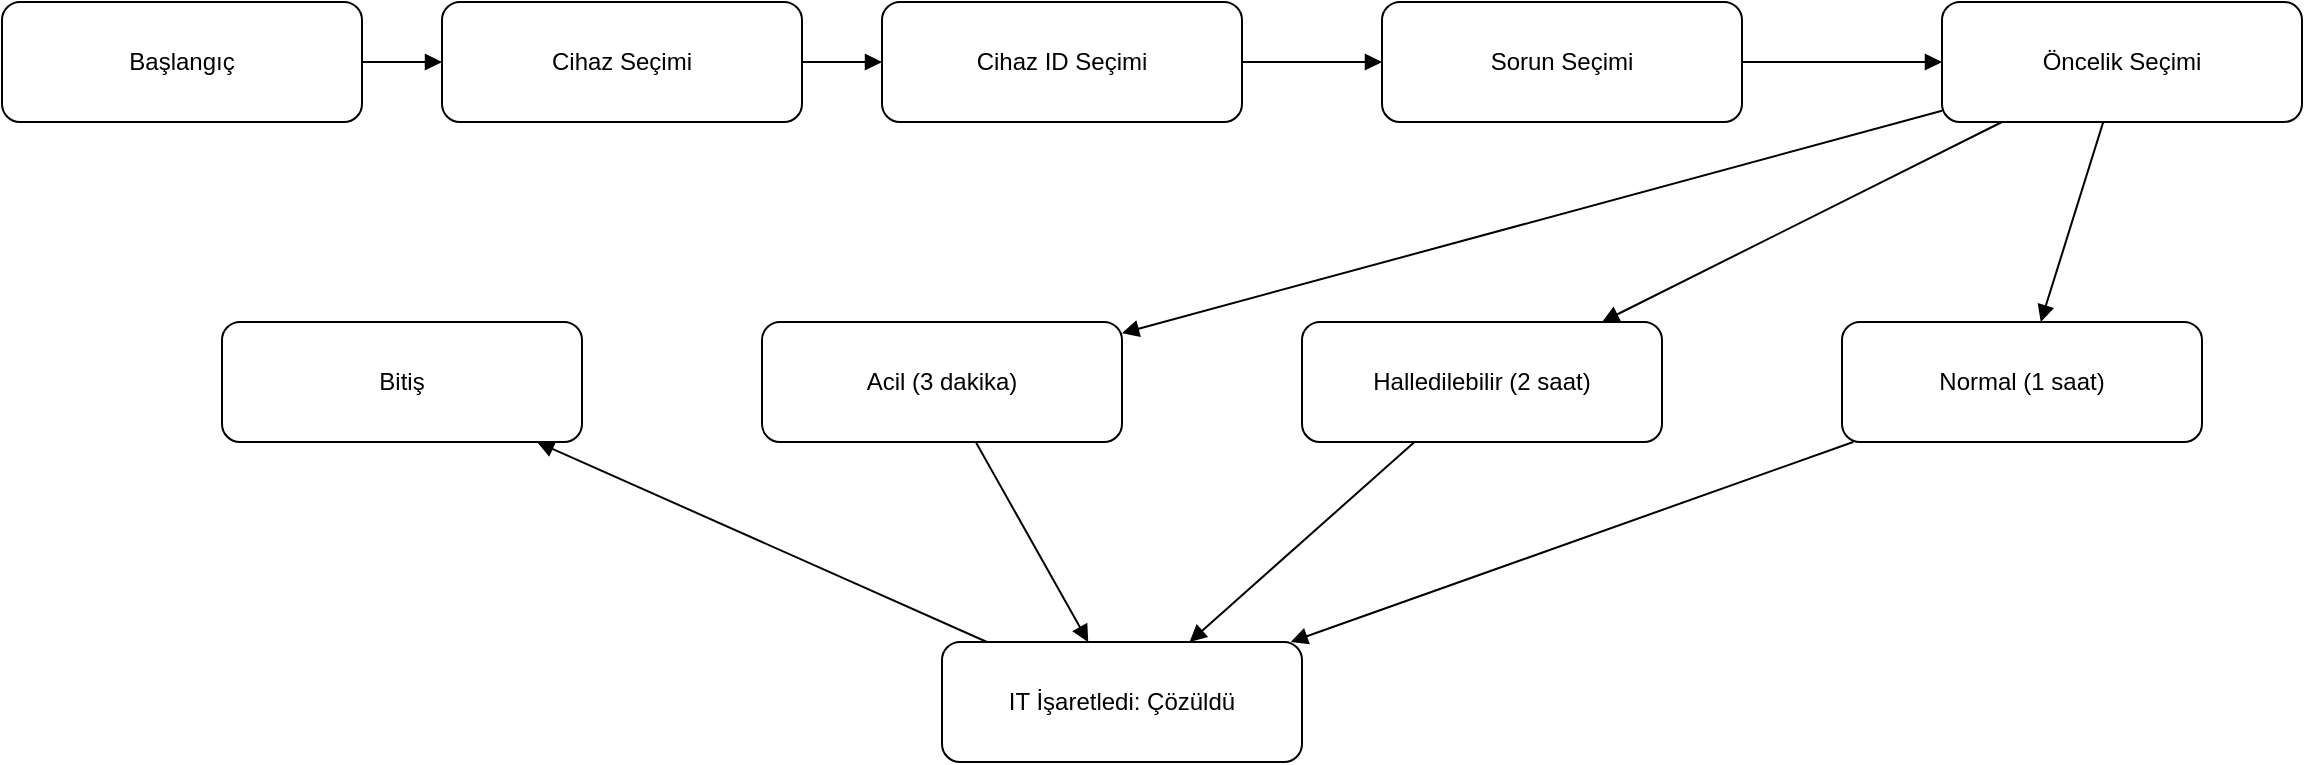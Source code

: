 <mxfile version="26.2.14">
  <diagram id="C5RBs43oDa-KdzZeNtuy" name="ArizaBildirim">
    <mxGraphModel dx="1004" dy="1109" grid="1" gridSize="10" guides="1" tooltips="1" connect="1" arrows="1" fold="1" page="1" pageScale="1" pageWidth="827" pageHeight="1169" math="0" shadow="0">
      <root>
        <mxCell id="WIyWlLk6GJQsqaUBKTNV-0" />
        <mxCell id="WIyWlLk6GJQsqaUBKTNV-1" parent="WIyWlLk6GJQsqaUBKTNV-0" />
        <mxCell id="mXjN4IkqHy-hlbbNyOY9-0" value="Başlangıç" style="rounded=1;whiteSpace=wrap;html=1;" vertex="1" parent="WIyWlLk6GJQsqaUBKTNV-1">
          <mxGeometry x="70" y="110" width="180" height="60" as="geometry" />
        </mxCell>
        <mxCell id="mXjN4IkqHy-hlbbNyOY9-1" value="Cihaz Seçimi" style="rounded=1;whiteSpace=wrap;html=1;" vertex="1" parent="WIyWlLk6GJQsqaUBKTNV-1">
          <mxGeometry x="290" y="110" width="180" height="60" as="geometry" />
        </mxCell>
        <mxCell id="mXjN4IkqHy-hlbbNyOY9-2" value="Cihaz ID Seçimi" style="rounded=1;whiteSpace=wrap;html=1;" vertex="1" parent="WIyWlLk6GJQsqaUBKTNV-1">
          <mxGeometry x="510" y="110" width="180" height="60" as="geometry" />
        </mxCell>
        <mxCell id="mXjN4IkqHy-hlbbNyOY9-3" value="Sorun Seçimi" style="rounded=1;whiteSpace=wrap;html=1;" vertex="1" parent="WIyWlLk6GJQsqaUBKTNV-1">
          <mxGeometry x="760" y="110" width="180" height="60" as="geometry" />
        </mxCell>
        <mxCell id="mXjN4IkqHy-hlbbNyOY9-4" value="Öncelik Seçimi" style="rounded=1;whiteSpace=wrap;html=1;" vertex="1" parent="WIyWlLk6GJQsqaUBKTNV-1">
          <mxGeometry x="1040" y="110" width="180" height="60" as="geometry" />
        </mxCell>
        <mxCell id="mXjN4IkqHy-hlbbNyOY9-5" value="Halledilebilir (2 saat)" style="rounded=1;whiteSpace=wrap;html=1;" vertex="1" parent="WIyWlLk6GJQsqaUBKTNV-1">
          <mxGeometry x="720" y="270" width="180" height="60" as="geometry" />
        </mxCell>
        <mxCell id="mXjN4IkqHy-hlbbNyOY9-6" value="Normal (1 saat)" style="rounded=1;whiteSpace=wrap;html=1;" vertex="1" parent="WIyWlLk6GJQsqaUBKTNV-1">
          <mxGeometry x="990" y="270" width="180" height="60" as="geometry" />
        </mxCell>
        <mxCell id="mXjN4IkqHy-hlbbNyOY9-7" value="Acil (3 dakika)" style="rounded=1;whiteSpace=wrap;html=1;" vertex="1" parent="WIyWlLk6GJQsqaUBKTNV-1">
          <mxGeometry x="450" y="270" width="180" height="60" as="geometry" />
        </mxCell>
        <mxCell id="mXjN4IkqHy-hlbbNyOY9-8" value="IT İşaretledi: Çözüldü" style="rounded=1;whiteSpace=wrap;html=1;" vertex="1" parent="WIyWlLk6GJQsqaUBKTNV-1">
          <mxGeometry x="540" y="430" width="180" height="60" as="geometry" />
        </mxCell>
        <mxCell id="mXjN4IkqHy-hlbbNyOY9-9" value="Bitiş" style="rounded=1;whiteSpace=wrap;html=1;" vertex="1" parent="WIyWlLk6GJQsqaUBKTNV-1">
          <mxGeometry x="180" y="270" width="180" height="60" as="geometry" />
        </mxCell>
        <mxCell id="mXjN4IkqHy-hlbbNyOY9-10" style="endArrow=block;" edge="1" parent="WIyWlLk6GJQsqaUBKTNV-1" source="mXjN4IkqHy-hlbbNyOY9-0" target="mXjN4IkqHy-hlbbNyOY9-1">
          <mxGeometry relative="1" as="geometry" />
        </mxCell>
        <mxCell id="mXjN4IkqHy-hlbbNyOY9-11" style="endArrow=block;" edge="1" parent="WIyWlLk6GJQsqaUBKTNV-1" source="mXjN4IkqHy-hlbbNyOY9-1" target="mXjN4IkqHy-hlbbNyOY9-2">
          <mxGeometry relative="1" as="geometry" />
        </mxCell>
        <mxCell id="mXjN4IkqHy-hlbbNyOY9-12" style="endArrow=block;" edge="1" parent="WIyWlLk6GJQsqaUBKTNV-1" source="mXjN4IkqHy-hlbbNyOY9-2" target="mXjN4IkqHy-hlbbNyOY9-3">
          <mxGeometry relative="1" as="geometry" />
        </mxCell>
        <mxCell id="mXjN4IkqHy-hlbbNyOY9-13" style="endArrow=block;" edge="1" parent="WIyWlLk6GJQsqaUBKTNV-1" source="mXjN4IkqHy-hlbbNyOY9-3" target="mXjN4IkqHy-hlbbNyOY9-4">
          <mxGeometry relative="1" as="geometry" />
        </mxCell>
        <mxCell id="mXjN4IkqHy-hlbbNyOY9-14" style="endArrow=block;" edge="1" parent="WIyWlLk6GJQsqaUBKTNV-1" source="mXjN4IkqHy-hlbbNyOY9-4" target="mXjN4IkqHy-hlbbNyOY9-5">
          <mxGeometry relative="1" as="geometry" />
        </mxCell>
        <mxCell id="mXjN4IkqHy-hlbbNyOY9-15" style="endArrow=block;" edge="1" parent="WIyWlLk6GJQsqaUBKTNV-1" source="mXjN4IkqHy-hlbbNyOY9-4" target="mXjN4IkqHy-hlbbNyOY9-6">
          <mxGeometry relative="1" as="geometry" />
        </mxCell>
        <mxCell id="mXjN4IkqHy-hlbbNyOY9-16" style="endArrow=block;" edge="1" parent="WIyWlLk6GJQsqaUBKTNV-1" source="mXjN4IkqHy-hlbbNyOY9-4" target="mXjN4IkqHy-hlbbNyOY9-7">
          <mxGeometry relative="1" as="geometry" />
        </mxCell>
        <mxCell id="mXjN4IkqHy-hlbbNyOY9-17" style="endArrow=block;" edge="1" parent="WIyWlLk6GJQsqaUBKTNV-1" source="mXjN4IkqHy-hlbbNyOY9-5" target="mXjN4IkqHy-hlbbNyOY9-8">
          <mxGeometry relative="1" as="geometry" />
        </mxCell>
        <mxCell id="mXjN4IkqHy-hlbbNyOY9-18" style="endArrow=block;" edge="1" parent="WIyWlLk6GJQsqaUBKTNV-1" source="mXjN4IkqHy-hlbbNyOY9-6" target="mXjN4IkqHy-hlbbNyOY9-8">
          <mxGeometry relative="1" as="geometry" />
        </mxCell>
        <mxCell id="mXjN4IkqHy-hlbbNyOY9-19" style="endArrow=block;" edge="1" parent="WIyWlLk6GJQsqaUBKTNV-1" source="mXjN4IkqHy-hlbbNyOY9-7" target="mXjN4IkqHy-hlbbNyOY9-8">
          <mxGeometry relative="1" as="geometry" />
        </mxCell>
        <mxCell id="mXjN4IkqHy-hlbbNyOY9-20" style="endArrow=block;" edge="1" parent="WIyWlLk6GJQsqaUBKTNV-1" source="mXjN4IkqHy-hlbbNyOY9-8" target="mXjN4IkqHy-hlbbNyOY9-9">
          <mxGeometry relative="1" as="geometry" />
        </mxCell>
      </root>
    </mxGraphModel>
  </diagram>
</mxfile>
